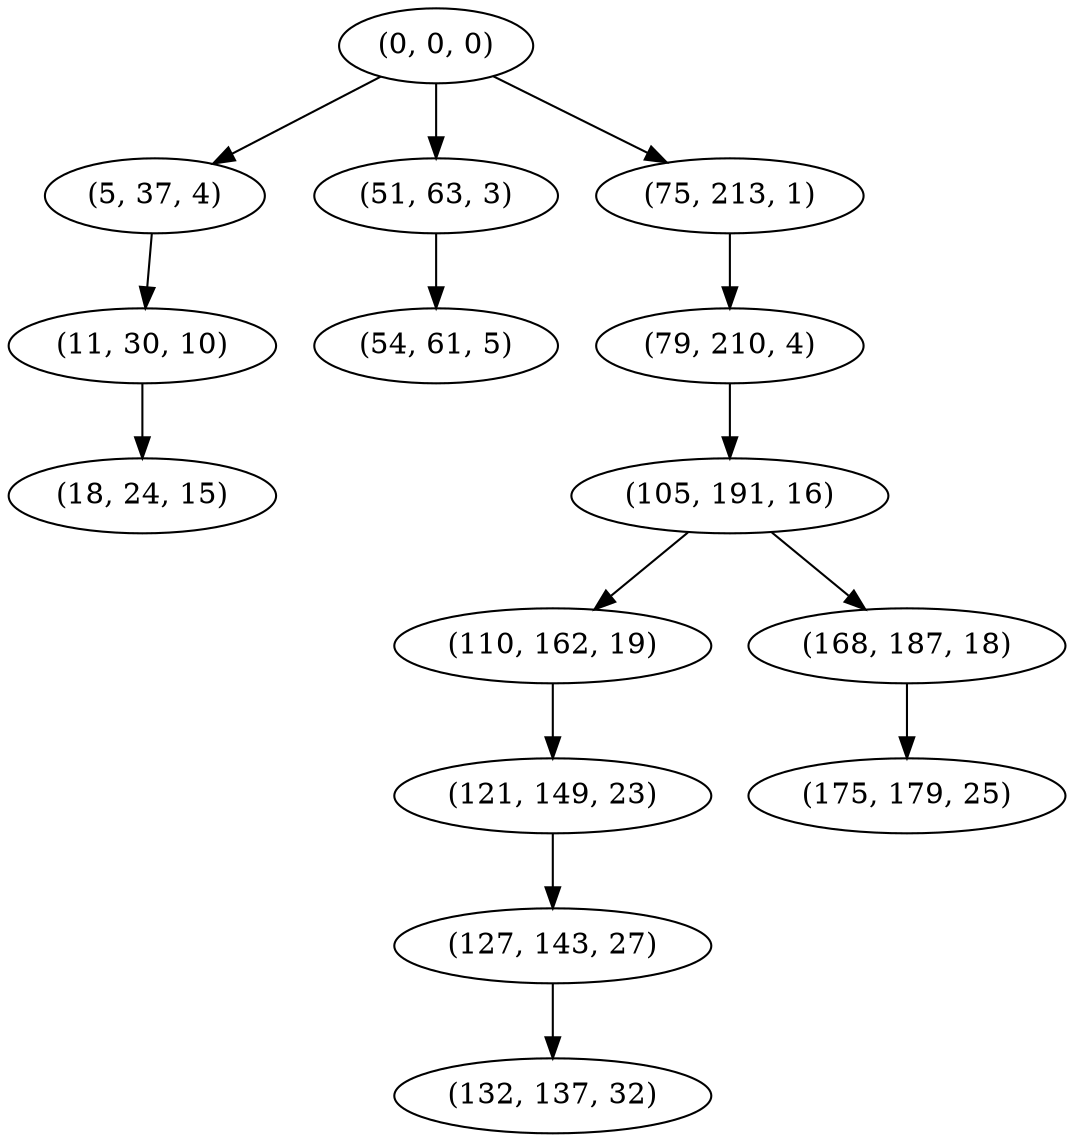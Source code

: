 digraph tree {
    "(0, 0, 0)";
    "(5, 37, 4)";
    "(11, 30, 10)";
    "(18, 24, 15)";
    "(51, 63, 3)";
    "(54, 61, 5)";
    "(75, 213, 1)";
    "(79, 210, 4)";
    "(105, 191, 16)";
    "(110, 162, 19)";
    "(121, 149, 23)";
    "(127, 143, 27)";
    "(132, 137, 32)";
    "(168, 187, 18)";
    "(175, 179, 25)";
    "(0, 0, 0)" -> "(5, 37, 4)";
    "(0, 0, 0)" -> "(51, 63, 3)";
    "(0, 0, 0)" -> "(75, 213, 1)";
    "(5, 37, 4)" -> "(11, 30, 10)";
    "(11, 30, 10)" -> "(18, 24, 15)";
    "(51, 63, 3)" -> "(54, 61, 5)";
    "(75, 213, 1)" -> "(79, 210, 4)";
    "(79, 210, 4)" -> "(105, 191, 16)";
    "(105, 191, 16)" -> "(110, 162, 19)";
    "(105, 191, 16)" -> "(168, 187, 18)";
    "(110, 162, 19)" -> "(121, 149, 23)";
    "(121, 149, 23)" -> "(127, 143, 27)";
    "(127, 143, 27)" -> "(132, 137, 32)";
    "(168, 187, 18)" -> "(175, 179, 25)";
}
